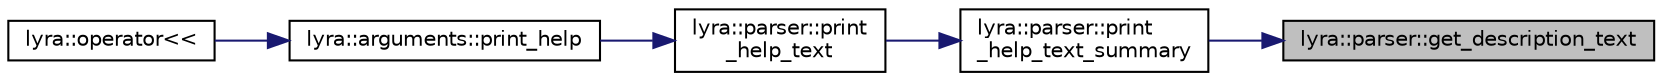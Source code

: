digraph "lyra::parser::get_description_text"
{
 // INTERACTIVE_SVG=YES
 // LATEX_PDF_SIZE
  edge [fontname="Helvetica",fontsize="10",labelfontname="Helvetica",labelfontsize="10"];
  node [fontname="Helvetica",fontsize="10",shape=record];
  rankdir="RL";
  Node1 [label="lyra::parser::get_description_text",height=0.2,width=0.4,color="black", fillcolor="grey75", style="filled", fontcolor="black",tooltip=" "];
  Node1 -> Node2 [dir="back",color="midnightblue",fontsize="10",style="solid",fontname="Helvetica"];
  Node2 [label="lyra::parser::print\l_help_text_summary",height=0.2,width=0.4,color="black", fillcolor="white", style="filled",URL="$classlyra_1_1parser.html#a9ca7f234f1c01a862266e05d91ed4a93",tooltip=" "];
  Node2 -> Node3 [dir="back",color="midnightblue",fontsize="10",style="solid",fontname="Helvetica"];
  Node3 [label="lyra::parser::print\l_help_text",height=0.2,width=0.4,color="black", fillcolor="white", style="filled",URL="$classlyra_1_1parser.html#a6f7fc59f0b9bb8119c16638743c637d8",tooltip=" "];
  Node3 -> Node4 [dir="back",color="midnightblue",fontsize="10",style="solid",fontname="Helvetica"];
  Node4 [label="lyra::arguments::print_help",height=0.2,width=0.4,color="black", fillcolor="white", style="filled",URL="$classlyra_1_1arguments.html#a620f67bdd9518d9f7a0a5b0e3939c561",tooltip=" "];
  Node4 -> Node5 [dir="back",color="midnightblue",fontsize="10",style="solid",fontname="Helvetica"];
  Node5 [label="lyra::operator\<\<",height=0.2,width=0.4,color="black", fillcolor="white", style="filled",URL="$namespacelyra.html#ac376af987ad2c95c9a7e27cc61e0cb8c",tooltip=" "];
}
